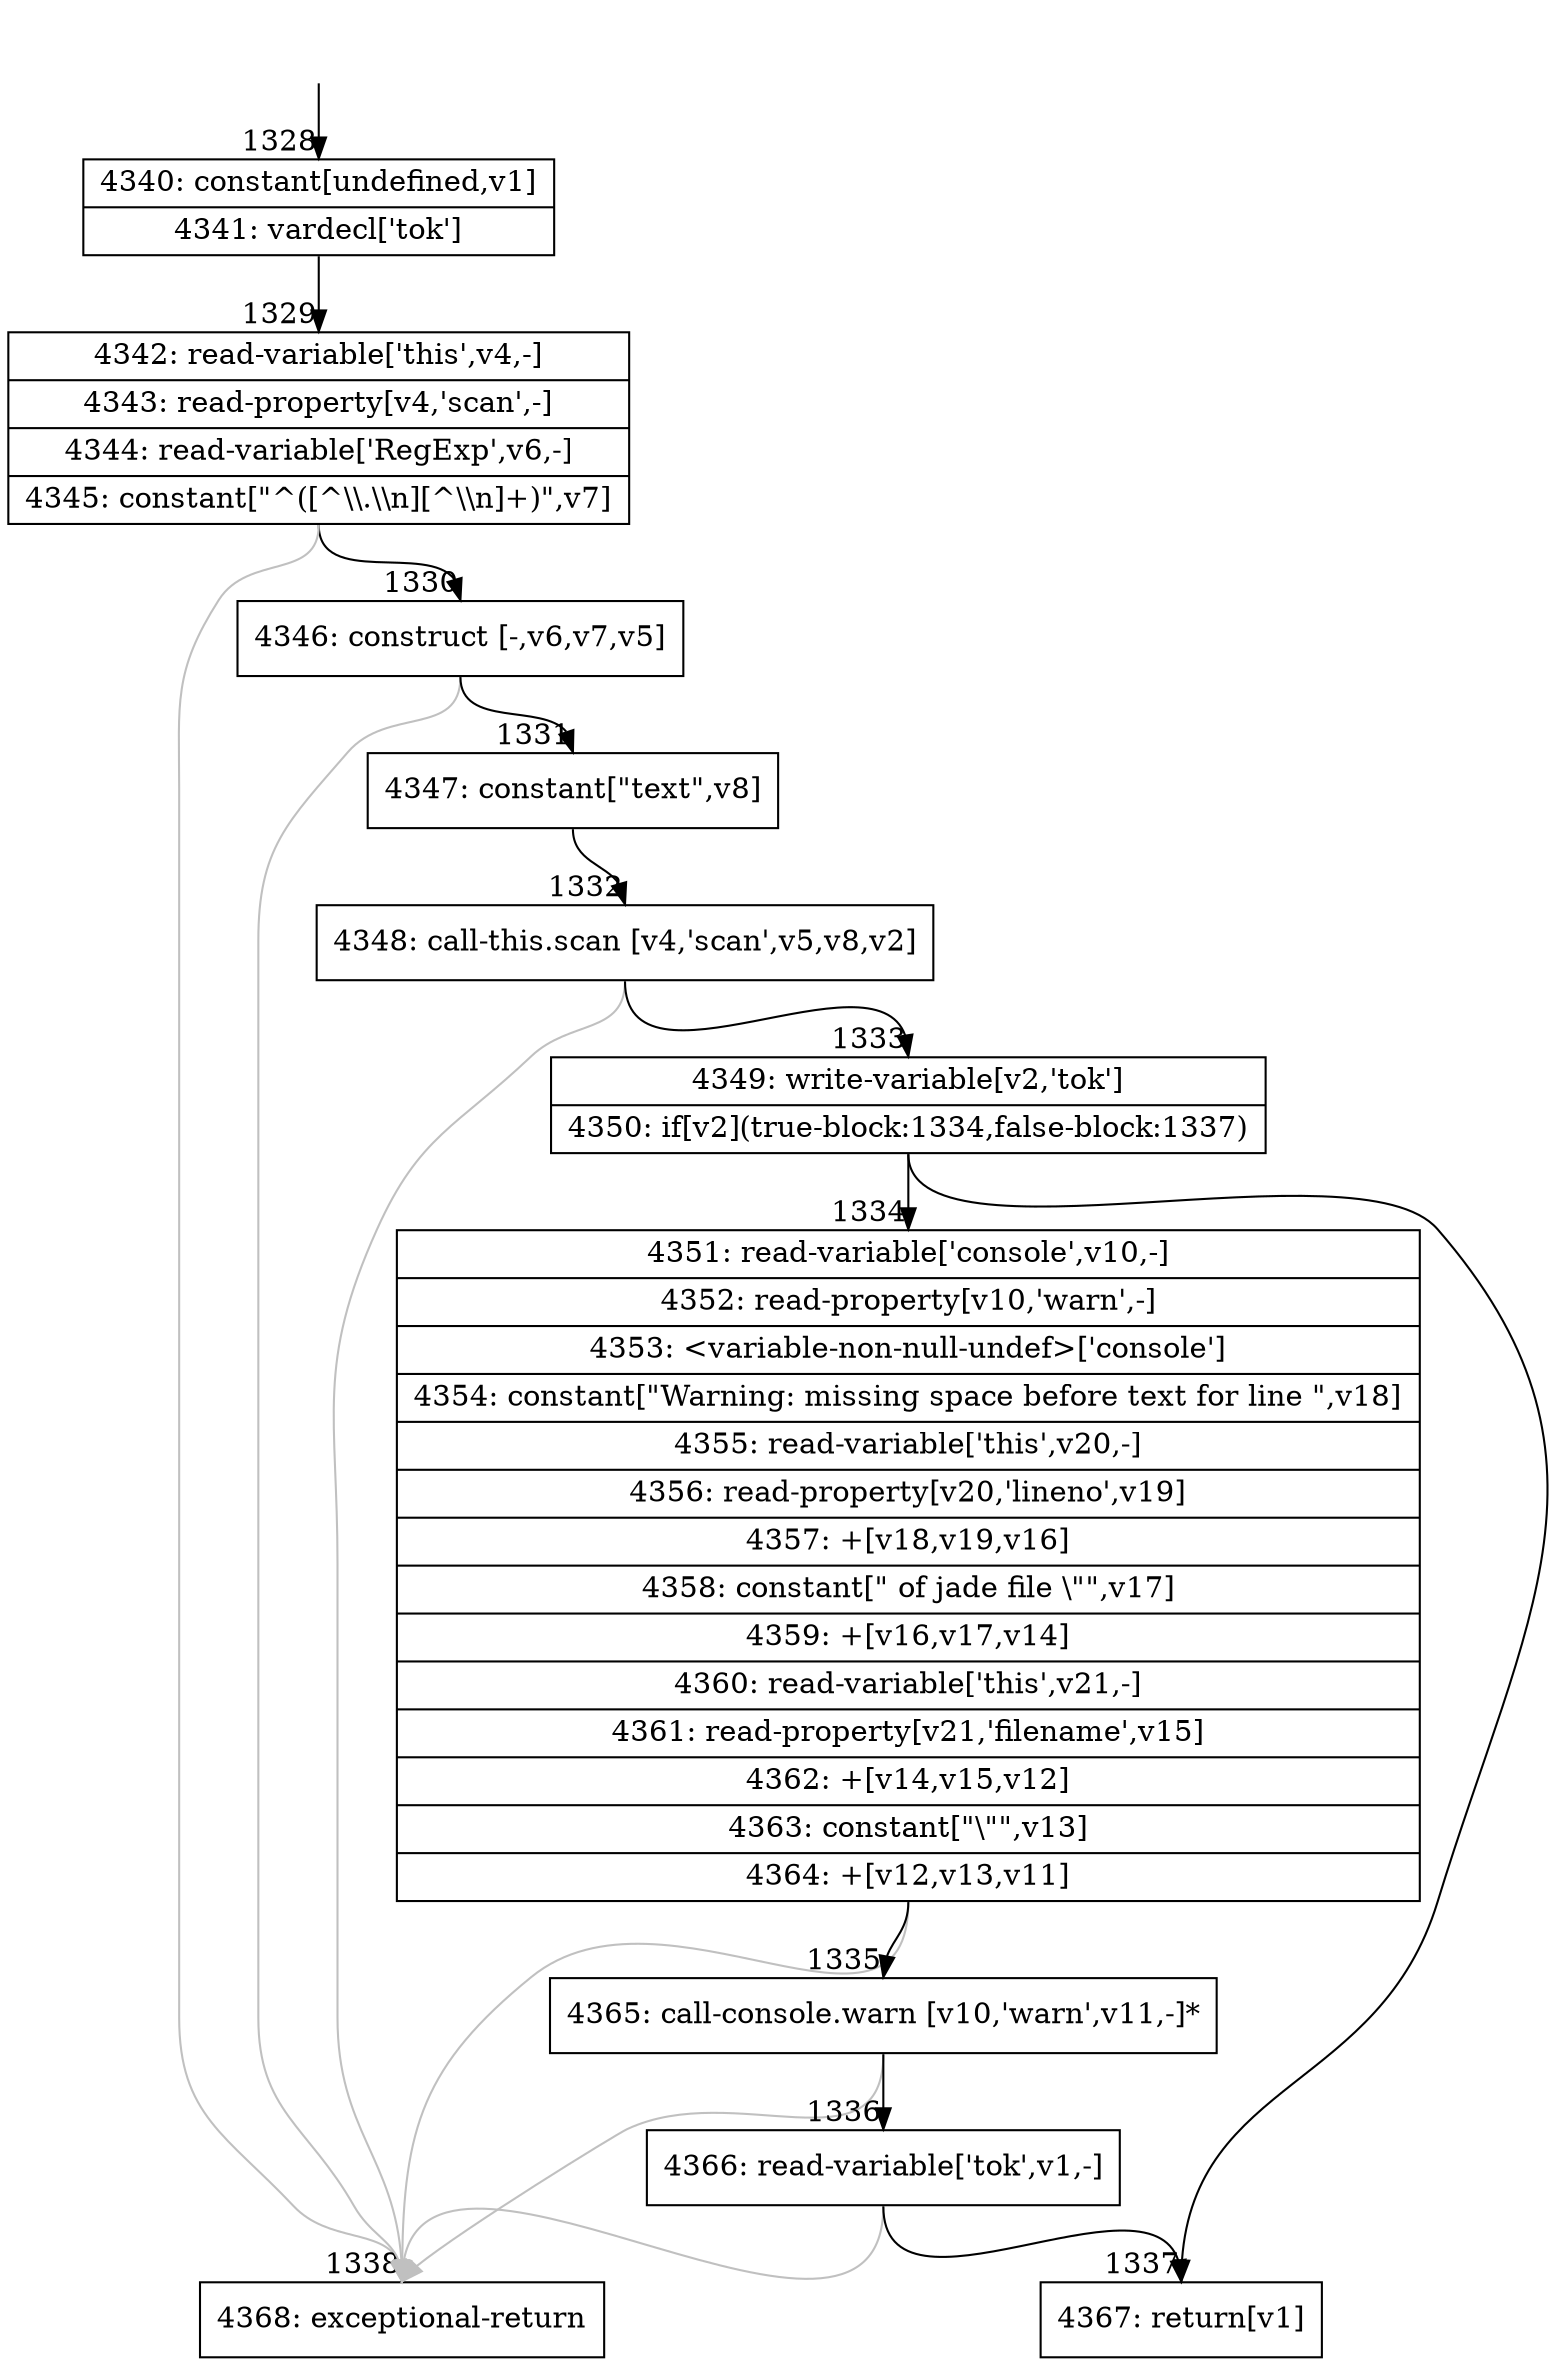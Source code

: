 digraph {
rankdir="TD"
BB_entry77[shape=none,label=""];
BB_entry77 -> BB1328 [tailport=s, headport=n, headlabel="    1328"]
BB1328 [shape=record label="{4340: constant[undefined,v1]|4341: vardecl['tok']}" ] 
BB1328 -> BB1329 [tailport=s, headport=n, headlabel="      1329"]
BB1329 [shape=record label="{4342: read-variable['this',v4,-]|4343: read-property[v4,'scan',-]|4344: read-variable['RegExp',v6,-]|4345: constant[\"^([^\\\\.\\\\n][^\\\\n]+)\",v7]}" ] 
BB1329 -> BB1330 [tailport=s, headport=n, headlabel="      1330"]
BB1329 -> BB1338 [tailport=s, headport=n, color=gray, headlabel="      1338"]
BB1330 [shape=record label="{4346: construct [-,v6,v7,v5]}" ] 
BB1330 -> BB1331 [tailport=s, headport=n, headlabel="      1331"]
BB1330 -> BB1338 [tailport=s, headport=n, color=gray]
BB1331 [shape=record label="{4347: constant[\"text\",v8]}" ] 
BB1331 -> BB1332 [tailport=s, headport=n, headlabel="      1332"]
BB1332 [shape=record label="{4348: call-this.scan [v4,'scan',v5,v8,v2]}" ] 
BB1332 -> BB1333 [tailport=s, headport=n, headlabel="      1333"]
BB1332 -> BB1338 [tailport=s, headport=n, color=gray]
BB1333 [shape=record label="{4349: write-variable[v2,'tok']|4350: if[v2](true-block:1334,false-block:1337)}" ] 
BB1333 -> BB1334 [tailport=s, headport=n, headlabel="      1334"]
BB1333 -> BB1337 [tailport=s, headport=n, headlabel="      1337"]
BB1334 [shape=record label="{4351: read-variable['console',v10,-]|4352: read-property[v10,'warn',-]|4353: \<variable-non-null-undef\>['console']|4354: constant[\"Warning: missing space before text for line \",v18]|4355: read-variable['this',v20,-]|4356: read-property[v20,'lineno',v19]|4357: +[v18,v19,v16]|4358: constant[\" of jade file \\\"\",v17]|4359: +[v16,v17,v14]|4360: read-variable['this',v21,-]|4361: read-property[v21,'filename',v15]|4362: +[v14,v15,v12]|4363: constant[\"\\\"\",v13]|4364: +[v12,v13,v11]}" ] 
BB1334 -> BB1335 [tailport=s, headport=n, headlabel="      1335"]
BB1334 -> BB1338 [tailport=s, headport=n, color=gray]
BB1335 [shape=record label="{4365: call-console.warn [v10,'warn',v11,-]*}" ] 
BB1335 -> BB1336 [tailport=s, headport=n, headlabel="      1336"]
BB1335 -> BB1338 [tailport=s, headport=n, color=gray]
BB1336 [shape=record label="{4366: read-variable['tok',v1,-]}" ] 
BB1336 -> BB1337 [tailport=s, headport=n]
BB1336 -> BB1338 [tailport=s, headport=n, color=gray]
BB1337 [shape=record label="{4367: return[v1]}" ] 
BB1338 [shape=record label="{4368: exceptional-return}" ] 
//#$~ 1480
}
